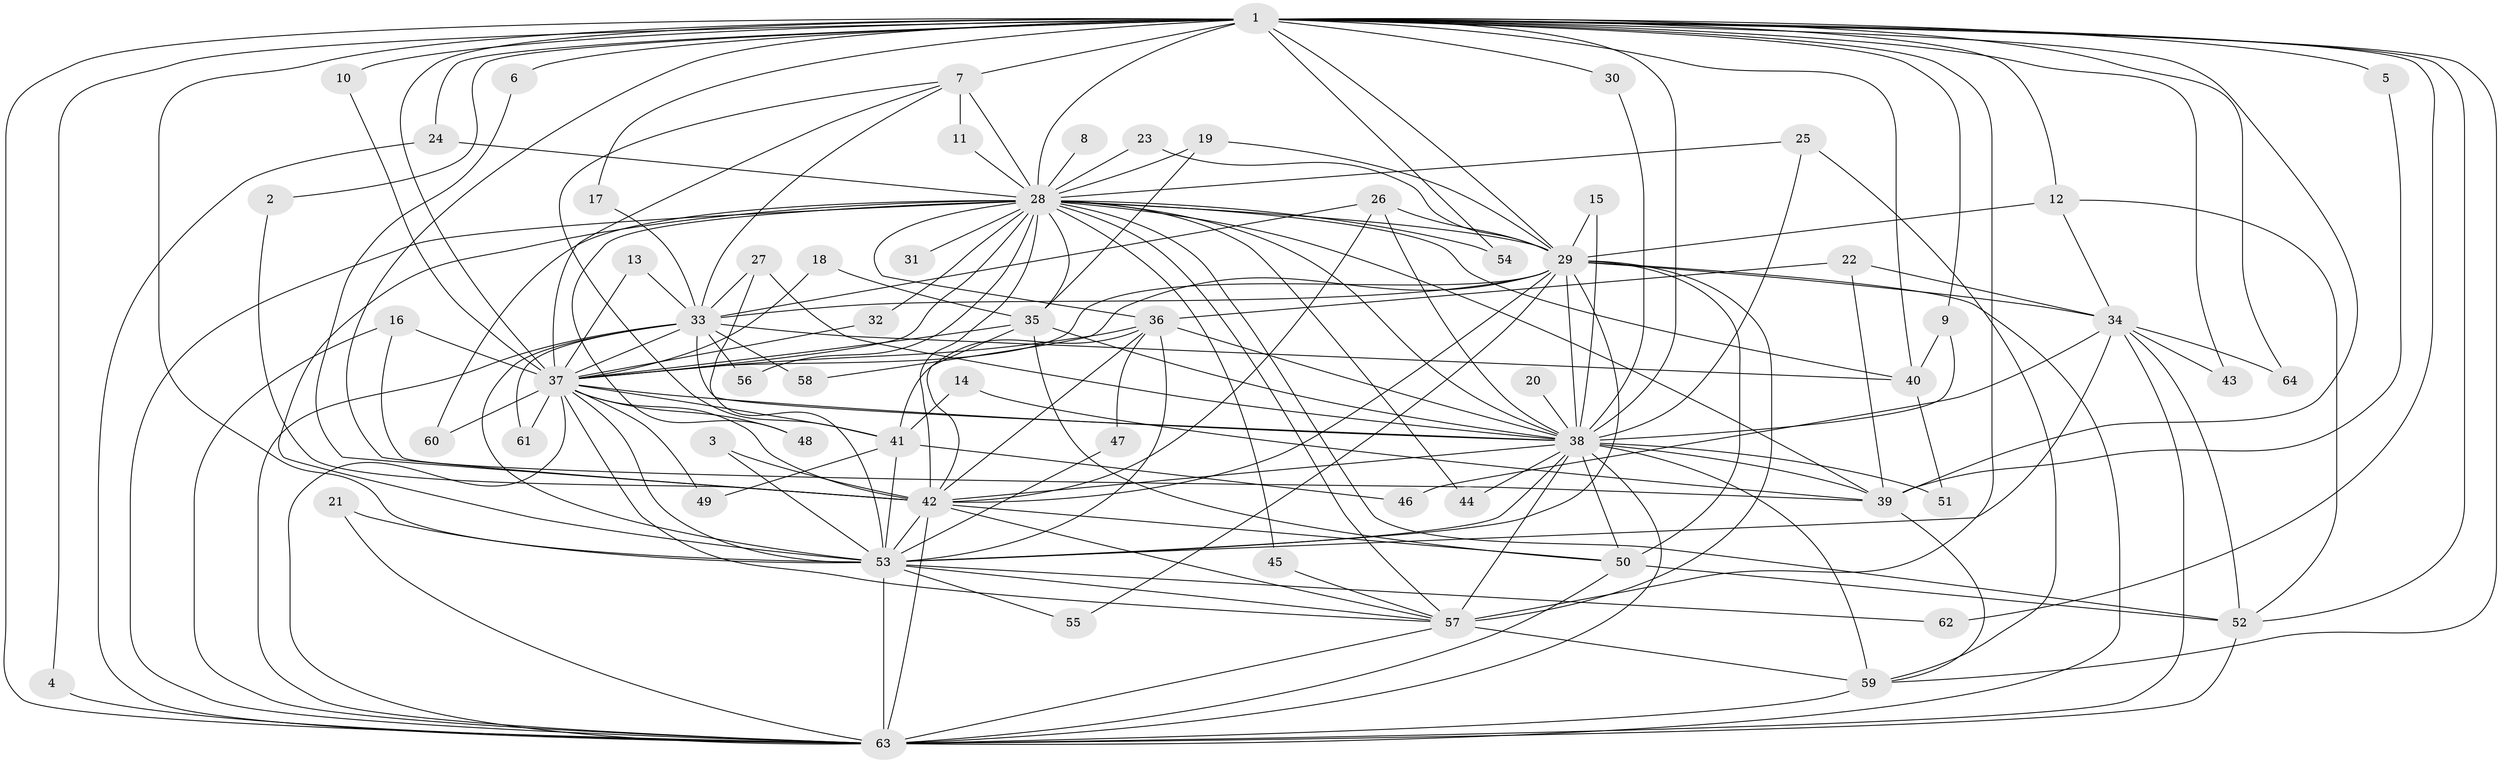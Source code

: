 // original degree distribution, {19: 0.016260162601626018, 16: 0.008130081300813009, 20: 0.008130081300813009, 29: 0.008130081300813009, 24: 0.016260162601626018, 39: 0.008130081300813009, 22: 0.008130081300813009, 13: 0.008130081300813009, 6: 0.032520325203252036, 3: 0.16260162601626016, 5: 0.032520325203252036, 7: 0.024390243902439025, 8: 0.016260162601626018, 2: 0.5853658536585366, 4: 0.06504065040650407}
// Generated by graph-tools (version 1.1) at 2025/25/03/09/25 03:25:43]
// undirected, 64 vertices, 178 edges
graph export_dot {
graph [start="1"]
  node [color=gray90,style=filled];
  1;
  2;
  3;
  4;
  5;
  6;
  7;
  8;
  9;
  10;
  11;
  12;
  13;
  14;
  15;
  16;
  17;
  18;
  19;
  20;
  21;
  22;
  23;
  24;
  25;
  26;
  27;
  28;
  29;
  30;
  31;
  32;
  33;
  34;
  35;
  36;
  37;
  38;
  39;
  40;
  41;
  42;
  43;
  44;
  45;
  46;
  47;
  48;
  49;
  50;
  51;
  52;
  53;
  54;
  55;
  56;
  57;
  58;
  59;
  60;
  61;
  62;
  63;
  64;
  1 -- 2 [weight=1.0];
  1 -- 4 [weight=1.0];
  1 -- 5 [weight=1.0];
  1 -- 6 [weight=1.0];
  1 -- 7 [weight=1.0];
  1 -- 9 [weight=1.0];
  1 -- 10 [weight=1.0];
  1 -- 12 [weight=1.0];
  1 -- 17 [weight=1.0];
  1 -- 24 [weight=1.0];
  1 -- 28 [weight=3.0];
  1 -- 29 [weight=2.0];
  1 -- 30 [weight=1.0];
  1 -- 37 [weight=2.0];
  1 -- 38 [weight=2.0];
  1 -- 39 [weight=1.0];
  1 -- 40 [weight=1.0];
  1 -- 42 [weight=2.0];
  1 -- 43 [weight=1.0];
  1 -- 52 [weight=1.0];
  1 -- 53 [weight=3.0];
  1 -- 54 [weight=1.0];
  1 -- 57 [weight=3.0];
  1 -- 59 [weight=1.0];
  1 -- 62 [weight=1.0];
  1 -- 63 [weight=2.0];
  1 -- 64 [weight=1.0];
  2 -- 42 [weight=1.0];
  3 -- 42 [weight=1.0];
  3 -- 53 [weight=1.0];
  4 -- 63 [weight=1.0];
  5 -- 39 [weight=1.0];
  6 -- 42 [weight=1.0];
  7 -- 11 [weight=1.0];
  7 -- 28 [weight=2.0];
  7 -- 33 [weight=1.0];
  7 -- 37 [weight=1.0];
  7 -- 41 [weight=1.0];
  8 -- 28 [weight=1.0];
  9 -- 38 [weight=1.0];
  9 -- 40 [weight=1.0];
  10 -- 37 [weight=1.0];
  11 -- 28 [weight=1.0];
  12 -- 29 [weight=1.0];
  12 -- 34 [weight=1.0];
  12 -- 52 [weight=1.0];
  13 -- 33 [weight=1.0];
  13 -- 37 [weight=1.0];
  14 -- 39 [weight=1.0];
  14 -- 41 [weight=1.0];
  15 -- 29 [weight=1.0];
  15 -- 38 [weight=1.0];
  16 -- 37 [weight=1.0];
  16 -- 39 [weight=1.0];
  16 -- 63 [weight=1.0];
  17 -- 33 [weight=1.0];
  18 -- 35 [weight=1.0];
  18 -- 37 [weight=1.0];
  19 -- 28 [weight=1.0];
  19 -- 29 [weight=1.0];
  19 -- 35 [weight=1.0];
  20 -- 38 [weight=1.0];
  21 -- 53 [weight=1.0];
  21 -- 63 [weight=1.0];
  22 -- 34 [weight=1.0];
  22 -- 36 [weight=1.0];
  22 -- 39 [weight=1.0];
  23 -- 28 [weight=1.0];
  23 -- 29 [weight=1.0];
  24 -- 28 [weight=1.0];
  24 -- 63 [weight=1.0];
  25 -- 28 [weight=1.0];
  25 -- 38 [weight=1.0];
  25 -- 59 [weight=1.0];
  26 -- 29 [weight=1.0];
  26 -- 33 [weight=1.0];
  26 -- 38 [weight=1.0];
  26 -- 42 [weight=1.0];
  27 -- 33 [weight=1.0];
  27 -- 38 [weight=1.0];
  27 -- 53 [weight=1.0];
  28 -- 29 [weight=1.0];
  28 -- 31 [weight=2.0];
  28 -- 32 [weight=1.0];
  28 -- 35 [weight=1.0];
  28 -- 36 [weight=1.0];
  28 -- 37 [weight=3.0];
  28 -- 38 [weight=1.0];
  28 -- 39 [weight=2.0];
  28 -- 40 [weight=1.0];
  28 -- 42 [weight=1.0];
  28 -- 44 [weight=1.0];
  28 -- 45 [weight=1.0];
  28 -- 48 [weight=1.0];
  28 -- 52 [weight=1.0];
  28 -- 53 [weight=2.0];
  28 -- 54 [weight=1.0];
  28 -- 56 [weight=1.0];
  28 -- 57 [weight=1.0];
  28 -- 60 [weight=1.0];
  28 -- 63 [weight=2.0];
  29 -- 33 [weight=1.0];
  29 -- 34 [weight=2.0];
  29 -- 37 [weight=2.0];
  29 -- 38 [weight=1.0];
  29 -- 42 [weight=1.0];
  29 -- 50 [weight=1.0];
  29 -- 53 [weight=1.0];
  29 -- 55 [weight=1.0];
  29 -- 57 [weight=2.0];
  29 -- 58 [weight=1.0];
  29 -- 63 [weight=1.0];
  30 -- 38 [weight=1.0];
  32 -- 37 [weight=1.0];
  33 -- 37 [weight=1.0];
  33 -- 38 [weight=1.0];
  33 -- 40 [weight=1.0];
  33 -- 53 [weight=1.0];
  33 -- 56 [weight=1.0];
  33 -- 58 [weight=1.0];
  33 -- 61 [weight=1.0];
  33 -- 63 [weight=1.0];
  34 -- 43 [weight=1.0];
  34 -- 46 [weight=1.0];
  34 -- 52 [weight=1.0];
  34 -- 53 [weight=1.0];
  34 -- 63 [weight=1.0];
  34 -- 64 [weight=1.0];
  35 -- 37 [weight=1.0];
  35 -- 38 [weight=2.0];
  35 -- 42 [weight=1.0];
  35 -- 50 [weight=1.0];
  36 -- 37 [weight=1.0];
  36 -- 38 [weight=1.0];
  36 -- 41 [weight=1.0];
  36 -- 42 [weight=1.0];
  36 -- 47 [weight=1.0];
  36 -- 53 [weight=1.0];
  37 -- 38 [weight=1.0];
  37 -- 41 [weight=1.0];
  37 -- 42 [weight=2.0];
  37 -- 48 [weight=1.0];
  37 -- 49 [weight=1.0];
  37 -- 53 [weight=1.0];
  37 -- 57 [weight=1.0];
  37 -- 60 [weight=1.0];
  37 -- 61 [weight=1.0];
  37 -- 63 [weight=1.0];
  38 -- 39 [weight=1.0];
  38 -- 42 [weight=2.0];
  38 -- 44 [weight=1.0];
  38 -- 50 [weight=1.0];
  38 -- 51 [weight=1.0];
  38 -- 53 [weight=1.0];
  38 -- 57 [weight=1.0];
  38 -- 59 [weight=2.0];
  38 -- 63 [weight=1.0];
  39 -- 59 [weight=1.0];
  40 -- 51 [weight=1.0];
  41 -- 46 [weight=1.0];
  41 -- 49 [weight=1.0];
  41 -- 53 [weight=1.0];
  42 -- 50 [weight=1.0];
  42 -- 53 [weight=2.0];
  42 -- 57 [weight=1.0];
  42 -- 63 [weight=2.0];
  45 -- 57 [weight=1.0];
  47 -- 53 [weight=1.0];
  50 -- 52 [weight=1.0];
  50 -- 63 [weight=1.0];
  52 -- 63 [weight=1.0];
  53 -- 55 [weight=1.0];
  53 -- 57 [weight=2.0];
  53 -- 62 [weight=1.0];
  53 -- 63 [weight=2.0];
  57 -- 59 [weight=1.0];
  57 -- 63 [weight=1.0];
  59 -- 63 [weight=1.0];
}
